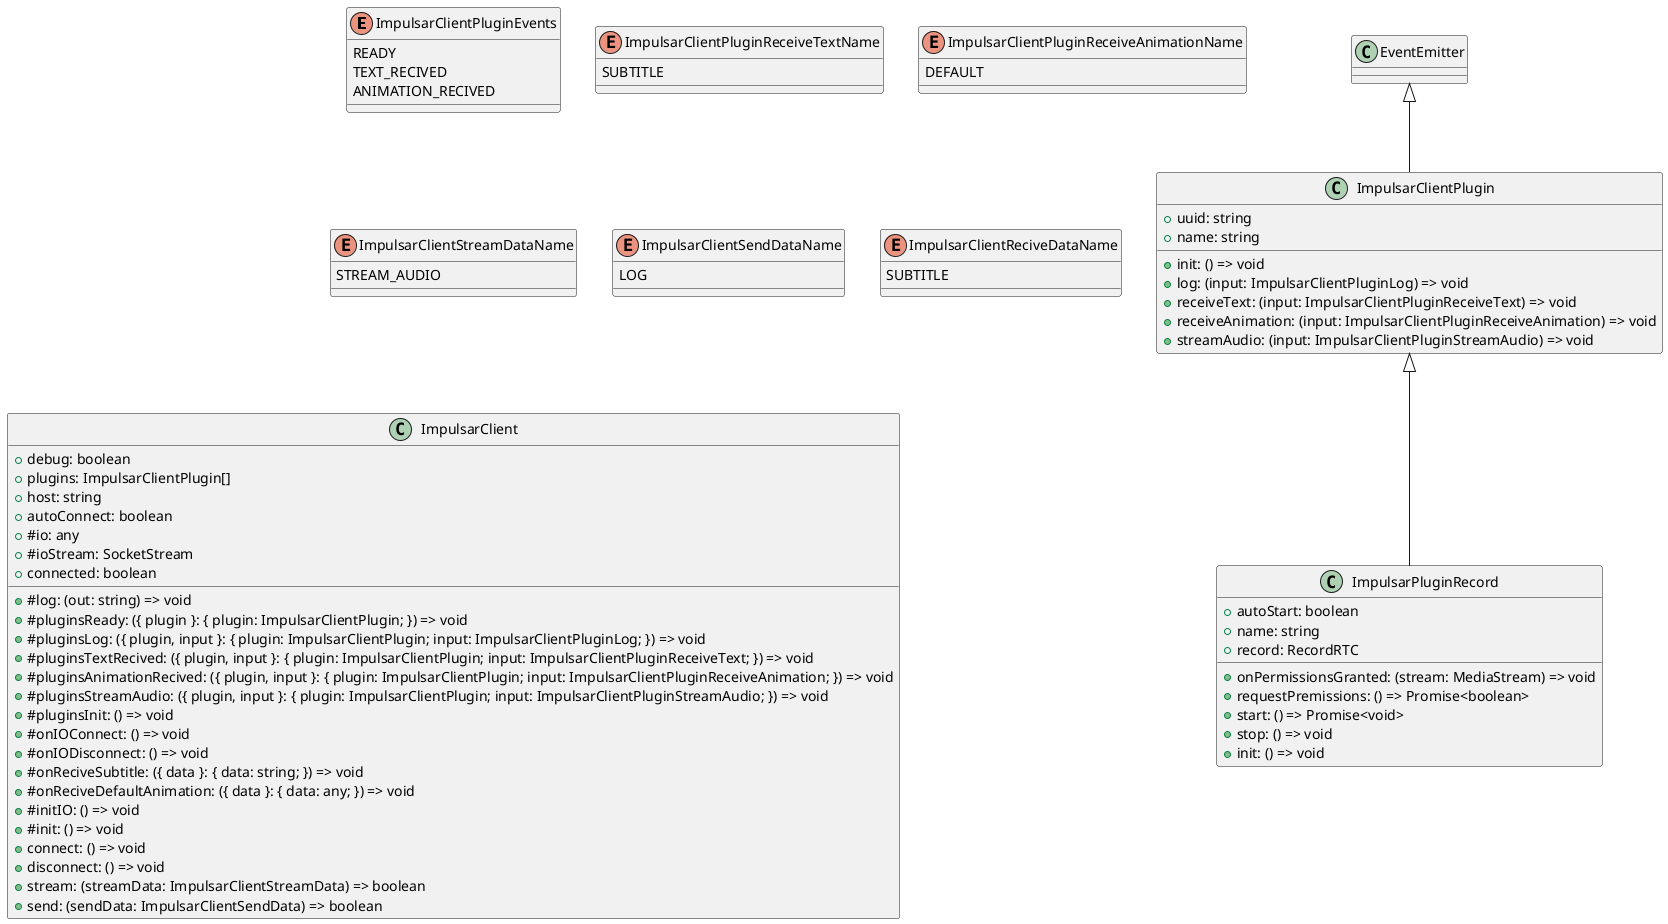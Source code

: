 @startuml
enum ImpulsarClientPluginEvents {
    READY
    TEXT_RECIVED
    ANIMATION_RECIVED
}
enum ImpulsarClientPluginReceiveTextName {
    SUBTITLE
}
enum ImpulsarClientPluginReceiveAnimationName {
    DEFAULT
}
class ImpulsarClientPlugin extends EventEmitter {
    +uuid: string
    +name: string
    +init: () => void
    +log: (input: ImpulsarClientPluginLog) => void
    +receiveText: (input: ImpulsarClientPluginReceiveText) => void
    +receiveAnimation: (input: ImpulsarClientPluginReceiveAnimation) => void
    +streamAudio: (input: ImpulsarClientPluginStreamAudio) => void
}
enum ImpulsarClientStreamDataName {
    STREAM_AUDIO
}
enum ImpulsarClientSendDataName {
    LOG
}
enum ImpulsarClientReciveDataName {
    SUBTITLE
}
class ImpulsarClient {
    +debug: boolean
    +plugins: ImpulsarClientPlugin[]
    +host: string
    +autoConnect: boolean
    +#io: any
    +#ioStream: SocketStream
    +connected: boolean
    +#log: (out: string) => void
    +#pluginsReady: ({ plugin }: { plugin: ImpulsarClientPlugin; }) => void
    +#pluginsLog: ({ plugin, input }: { plugin: ImpulsarClientPlugin; input: ImpulsarClientPluginLog; }) => void
    +#pluginsTextRecived: ({ plugin, input }: { plugin: ImpulsarClientPlugin; input: ImpulsarClientPluginReceiveText; }) => void
    +#pluginsAnimationRecived: ({ plugin, input }: { plugin: ImpulsarClientPlugin; input: ImpulsarClientPluginReceiveAnimation; }) => void
    +#pluginsStreamAudio: ({ plugin, input }: { plugin: ImpulsarClientPlugin; input: ImpulsarClientPluginStreamAudio; }) => void
    +#pluginsInit: () => void
    +#onIOConnect: () => void
    +#onIODisconnect: () => void
    +#onReciveSubtitle: ({ data }: { data: string; }) => void
    +#onReciveDefaultAnimation: ({ data }: { data: any; }) => void
    +#initIO: () => void
    +#init: () => void
    +connect: () => void
    +disconnect: () => void
    +stream: (streamData: ImpulsarClientStreamData) => boolean
    +send: (sendData: ImpulsarClientSendData) => boolean
}
class ImpulsarPluginRecord extends ImpulsarClientPlugin {
    +autoStart: boolean
    +name: string
    +record: RecordRTC
    +onPermissionsGranted: (stream: MediaStream) => void
    +requestPremissions: () => Promise<boolean>
    +start: () => Promise<void>
    +stop: () => void
    +init: () => void
}
@enduml